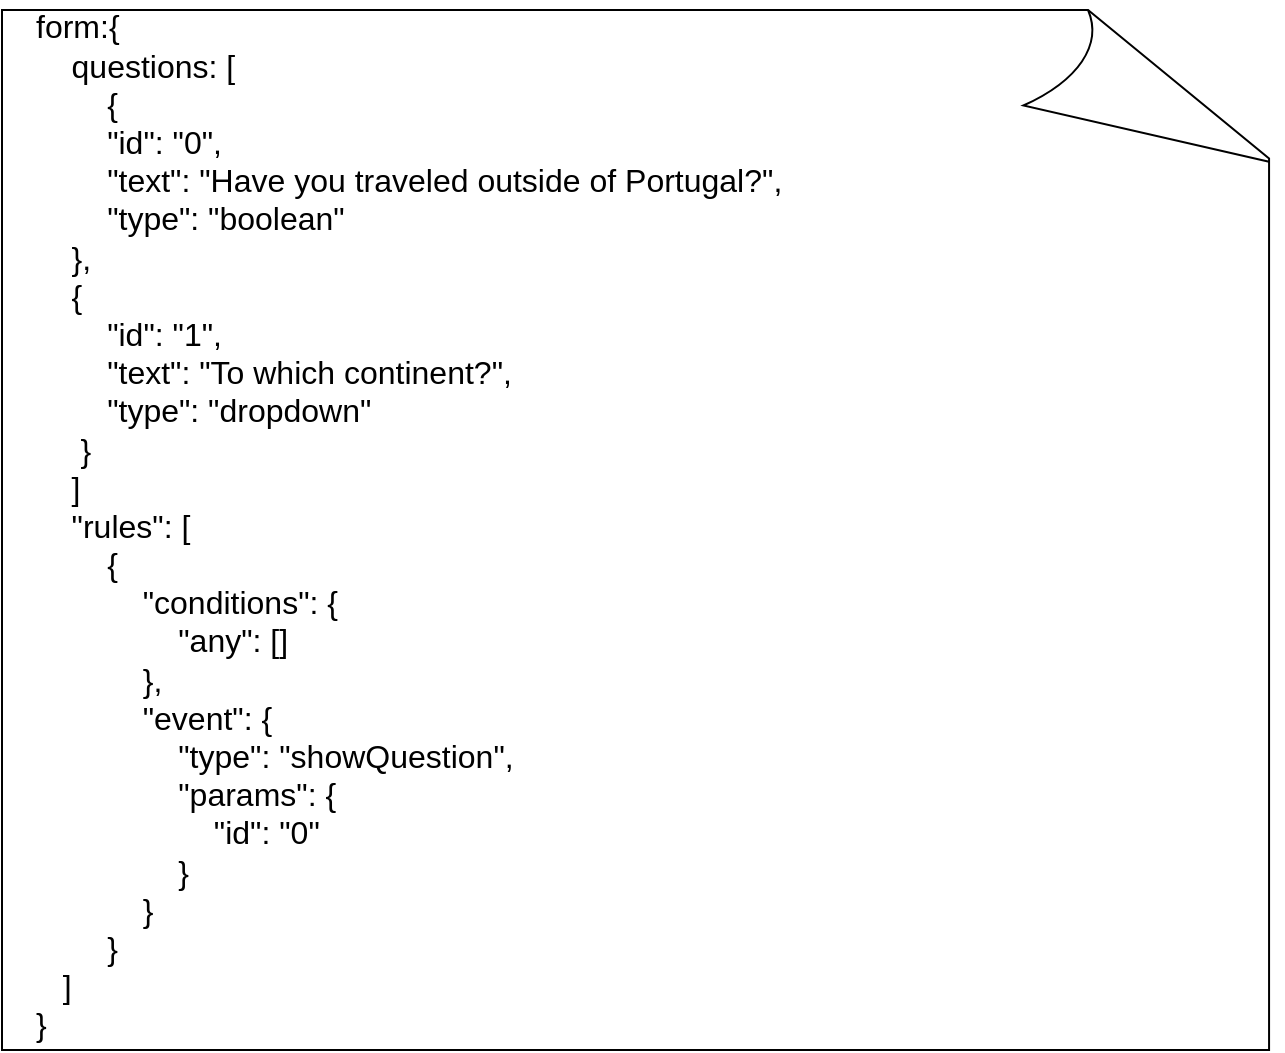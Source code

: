 <mxfile version="24.4.0" type="device">
  <diagram name="Page-1" id="mWrBaM7sEBw2vYvNBdmO">
    <mxGraphModel dx="1050" dy="1734" grid="1" gridSize="10" guides="1" tooltips="1" connect="1" arrows="1" fold="1" page="1" pageScale="1" pageWidth="827" pageHeight="1169" math="0" shadow="0">
      <root>
        <mxCell id="0" />
        <mxCell id="1" parent="0" />
        <mxCell id="VVOuMibxggKeNASq1mty-1" value="" style="whiteSpace=wrap;html=1;shape=mxgraph.basic.document" vertex="1" parent="1">
          <mxGeometry x="30" width="640" height="520" as="geometry" />
        </mxCell>
        <mxCell id="VVOuMibxggKeNASq1mty-2" value="&lt;div style=&quot;font-size: 16px;&quot;&gt;&lt;div&gt;form:{&lt;/div&gt;&lt;div&gt;&amp;nbsp; &amp;nbsp; questions: [&lt;/div&gt;&lt;div&gt;&amp;nbsp; &amp;nbsp; &amp;nbsp; &amp;nbsp; {&lt;/div&gt;&lt;div&gt;&amp;nbsp; &amp;nbsp; &amp;nbsp; &amp;nbsp; &quot;id&quot;: &quot;0&quot;,&lt;/div&gt;&lt;div&gt;&amp;nbsp; &amp;nbsp; &amp;nbsp; &amp;nbsp; &quot;text&quot;: &quot;Have you traveled outside of Portugal?&quot;,&lt;/div&gt;&lt;div&gt;&amp;nbsp; &amp;nbsp; &amp;nbsp; &amp;nbsp; &quot;type&quot;: &quot;boolean&quot;&lt;/div&gt;&lt;div&gt;&amp;nbsp; &amp;nbsp; },&lt;/div&gt;&lt;div&gt;&amp;nbsp; &amp;nbsp; {&lt;/div&gt;&lt;div&gt;&amp;nbsp; &amp;nbsp; &amp;nbsp; &amp;nbsp; &quot;id&quot;: &quot;1&quot;,&lt;/div&gt;&lt;div&gt;&amp;nbsp; &amp;nbsp; &amp;nbsp; &amp;nbsp; &quot;text&quot;: &quot;To which continent?&quot;,&lt;/div&gt;&lt;div&gt;&amp;nbsp; &amp;nbsp; &amp;nbsp; &amp;nbsp; &quot;type&quot;: &quot;dropdown&quot;&lt;/div&gt;&lt;div&gt;&amp;nbsp; &amp;nbsp; &amp;nbsp;}&lt;/div&gt;&lt;div&gt;&amp;nbsp; &amp;nbsp; ]&lt;/div&gt;&lt;div&gt;&amp;nbsp; &amp;nbsp; &quot;rules&quot;: [&lt;/div&gt;&lt;div&gt;&amp;nbsp; &amp;nbsp; &amp;nbsp; &amp;nbsp; {&lt;/div&gt;&lt;div&gt;&amp;nbsp; &amp;nbsp; &amp;nbsp; &amp;nbsp; &amp;nbsp; &amp;nbsp; &quot;conditions&quot;: {&lt;/div&gt;&lt;div&gt;&amp;nbsp; &amp;nbsp; &amp;nbsp; &amp;nbsp; &amp;nbsp; &amp;nbsp; &amp;nbsp; &amp;nbsp; &quot;any&quot;: []&lt;/div&gt;&lt;div&gt;&amp;nbsp; &amp;nbsp; &amp;nbsp; &amp;nbsp; &amp;nbsp; &amp;nbsp; },&lt;/div&gt;&lt;div&gt;&amp;nbsp; &amp;nbsp; &amp;nbsp; &amp;nbsp; &amp;nbsp; &amp;nbsp; &quot;event&quot;: {&lt;/div&gt;&lt;div&gt;&amp;nbsp; &amp;nbsp; &amp;nbsp; &amp;nbsp; &amp;nbsp; &amp;nbsp; &amp;nbsp; &amp;nbsp; &quot;type&quot;: &quot;showQuestion&quot;,&lt;/div&gt;&lt;div&gt;&amp;nbsp; &amp;nbsp; &amp;nbsp; &amp;nbsp; &amp;nbsp; &amp;nbsp; &amp;nbsp; &amp;nbsp; &quot;params&quot;: {&lt;/div&gt;&lt;div&gt;&amp;nbsp; &amp;nbsp; &amp;nbsp; &amp;nbsp; &amp;nbsp; &amp;nbsp; &amp;nbsp; &amp;nbsp; &amp;nbsp; &amp;nbsp; &quot;id&quot;: &quot;0&quot;&lt;/div&gt;&lt;div&gt;&amp;nbsp; &amp;nbsp; &amp;nbsp; &amp;nbsp; &amp;nbsp; &amp;nbsp; &amp;nbsp; &amp;nbsp; }&lt;/div&gt;&lt;div&gt;&amp;nbsp; &amp;nbsp; &amp;nbsp; &amp;nbsp; &amp;nbsp; &amp;nbsp; }&lt;/div&gt;&lt;div&gt;&amp;nbsp; &amp;nbsp; &amp;nbsp; &amp;nbsp; }&lt;/div&gt;&lt;div&gt;&amp;nbsp; &amp;nbsp;]&lt;/div&gt;&lt;div&gt;}&lt;/div&gt;&lt;/div&gt;" style="text;html=1;align=left;verticalAlign=middle;whiteSpace=wrap;rounded=0;" vertex="1" parent="1">
          <mxGeometry x="45" y="-5" width="445" height="525" as="geometry" />
        </mxCell>
      </root>
    </mxGraphModel>
  </diagram>
</mxfile>
